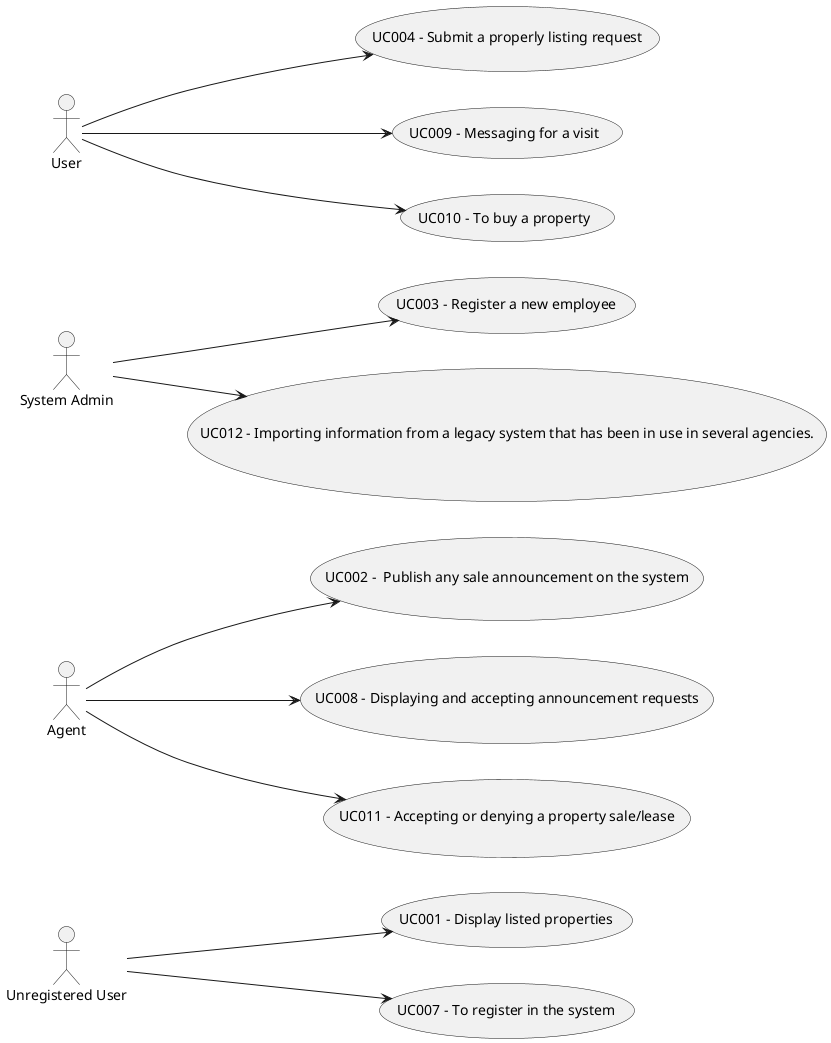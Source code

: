 @startuml
'skinparam monochrome true
skinparam packageStyle rectangle
'skinparam shadowing false


'title Use Case Diagram Example

left to right direction







usecase "UC001 - Display listed properties"
"Unregistered User" --> "UC001 - Display listed properties"

usecase "UC002 -  Publish any sale announcement on the system"
"Agent" --> "UC002 -  Publish any sale announcement on the system"

usecase "UC003 - Register a new employee"
"System Admin" --> "UC003 - Register a new employee"

usecase "UC004 - Submit a properly listing request"
"User" --> "UC004 - Submit a properly listing request"

usecase "UC007 - To register in the system"
"Unregistered User" --> "UC007 - To register in the system"

usecase "UC008 - Displaying and accepting announcement requests"
"Agent" --> "UC008 - Displaying and accepting announcement requests"

usecase "UC009 - Messaging for a visit"
"User" --> "UC009 - Messaging for a visit"

usecase "UC010 - To buy a property"
"User" --> "UC010 - To buy a property"

usecase "UC011 - Accepting or denying a property sale/lease"
"Agent" --> "UC011 - Accepting or denying a property sale/lease"

usecase "UC012 - Importing information from a legacy system that has been in use in several agencies."
"System Admin" --> "UC012 - Importing information from a legacy system that has been in use in several agencies."

@enduml